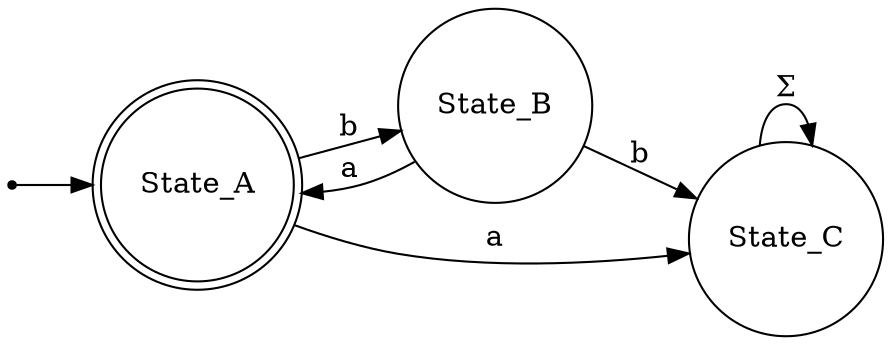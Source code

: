 digraph tomitas_2 {
	rankdir=LR;
	size=8.5;
	start->State_A;
	State_A->State_B[ label=b ];
	State_A->State_C[ label=a ];
	State_B->State_A[ label=a ];
	State_B->State_C[ label=b ];
	State_C->State_C[ label=Σ ];
	State_A [ shape=doublecircle ];
	State_B [ shape=circle ];
	State_C [ shape=circle ];
	start [ shape=point ];

}
